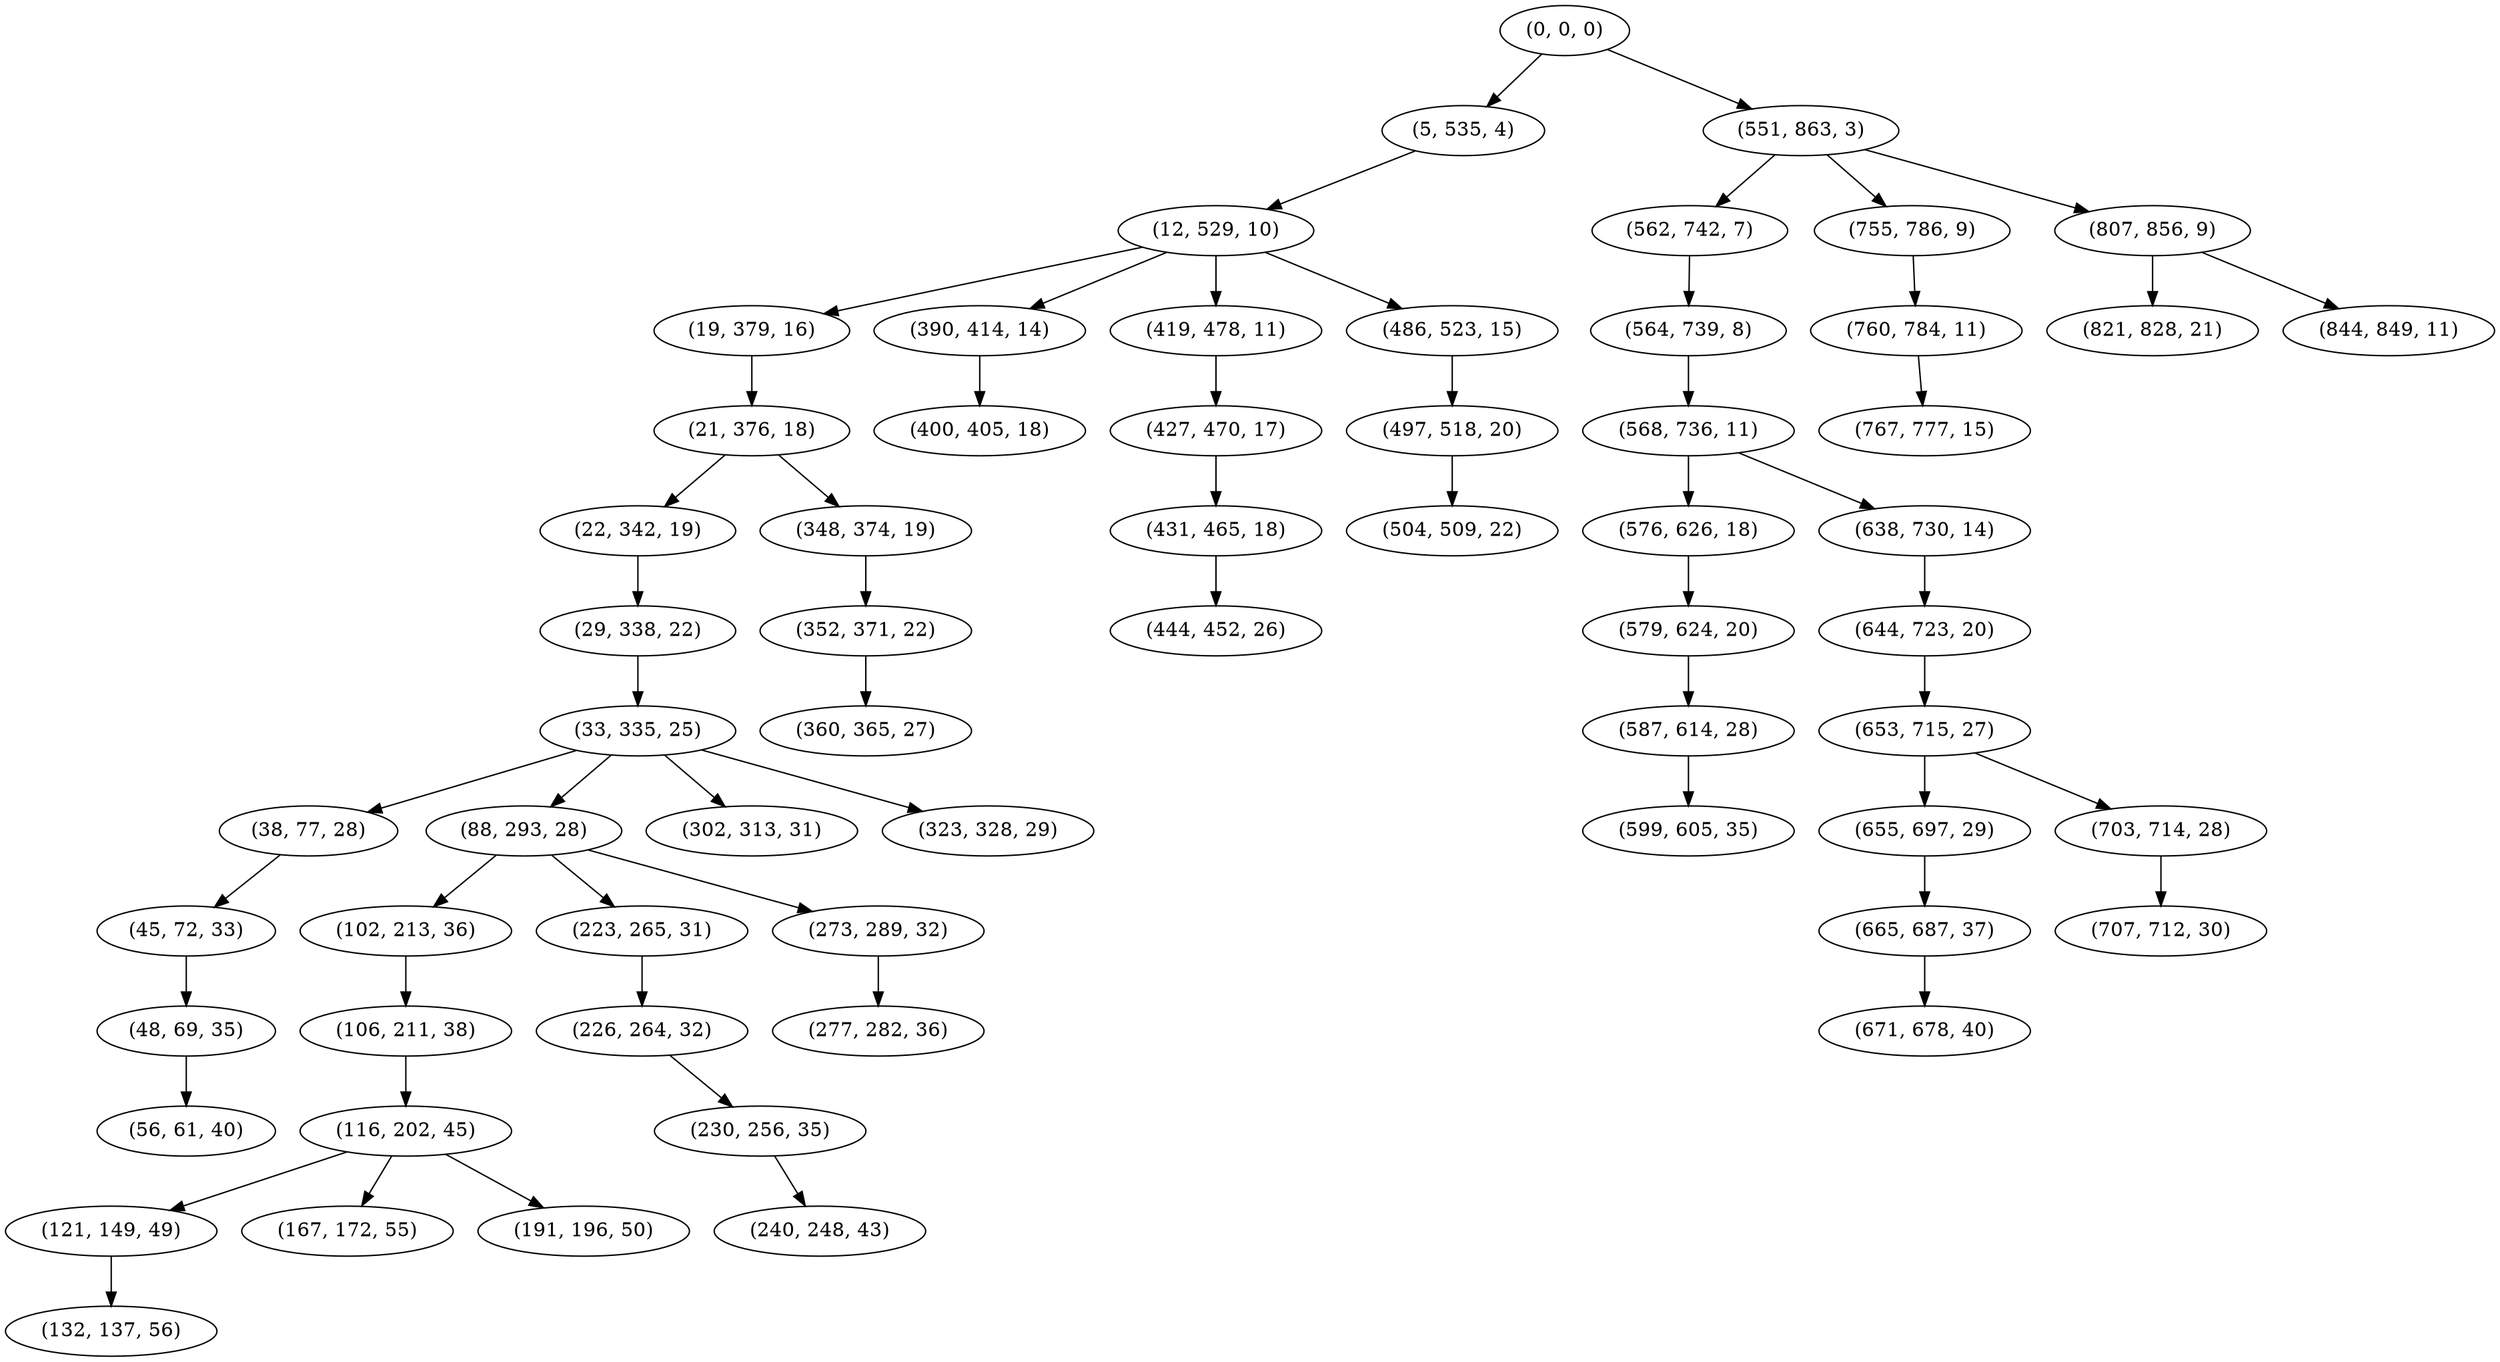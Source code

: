 digraph tree {
    "(0, 0, 0)";
    "(5, 535, 4)";
    "(12, 529, 10)";
    "(19, 379, 16)";
    "(21, 376, 18)";
    "(22, 342, 19)";
    "(29, 338, 22)";
    "(33, 335, 25)";
    "(38, 77, 28)";
    "(45, 72, 33)";
    "(48, 69, 35)";
    "(56, 61, 40)";
    "(88, 293, 28)";
    "(102, 213, 36)";
    "(106, 211, 38)";
    "(116, 202, 45)";
    "(121, 149, 49)";
    "(132, 137, 56)";
    "(167, 172, 55)";
    "(191, 196, 50)";
    "(223, 265, 31)";
    "(226, 264, 32)";
    "(230, 256, 35)";
    "(240, 248, 43)";
    "(273, 289, 32)";
    "(277, 282, 36)";
    "(302, 313, 31)";
    "(323, 328, 29)";
    "(348, 374, 19)";
    "(352, 371, 22)";
    "(360, 365, 27)";
    "(390, 414, 14)";
    "(400, 405, 18)";
    "(419, 478, 11)";
    "(427, 470, 17)";
    "(431, 465, 18)";
    "(444, 452, 26)";
    "(486, 523, 15)";
    "(497, 518, 20)";
    "(504, 509, 22)";
    "(551, 863, 3)";
    "(562, 742, 7)";
    "(564, 739, 8)";
    "(568, 736, 11)";
    "(576, 626, 18)";
    "(579, 624, 20)";
    "(587, 614, 28)";
    "(599, 605, 35)";
    "(638, 730, 14)";
    "(644, 723, 20)";
    "(653, 715, 27)";
    "(655, 697, 29)";
    "(665, 687, 37)";
    "(671, 678, 40)";
    "(703, 714, 28)";
    "(707, 712, 30)";
    "(755, 786, 9)";
    "(760, 784, 11)";
    "(767, 777, 15)";
    "(807, 856, 9)";
    "(821, 828, 21)";
    "(844, 849, 11)";
    "(0, 0, 0)" -> "(5, 535, 4)";
    "(0, 0, 0)" -> "(551, 863, 3)";
    "(5, 535, 4)" -> "(12, 529, 10)";
    "(12, 529, 10)" -> "(19, 379, 16)";
    "(12, 529, 10)" -> "(390, 414, 14)";
    "(12, 529, 10)" -> "(419, 478, 11)";
    "(12, 529, 10)" -> "(486, 523, 15)";
    "(19, 379, 16)" -> "(21, 376, 18)";
    "(21, 376, 18)" -> "(22, 342, 19)";
    "(21, 376, 18)" -> "(348, 374, 19)";
    "(22, 342, 19)" -> "(29, 338, 22)";
    "(29, 338, 22)" -> "(33, 335, 25)";
    "(33, 335, 25)" -> "(38, 77, 28)";
    "(33, 335, 25)" -> "(88, 293, 28)";
    "(33, 335, 25)" -> "(302, 313, 31)";
    "(33, 335, 25)" -> "(323, 328, 29)";
    "(38, 77, 28)" -> "(45, 72, 33)";
    "(45, 72, 33)" -> "(48, 69, 35)";
    "(48, 69, 35)" -> "(56, 61, 40)";
    "(88, 293, 28)" -> "(102, 213, 36)";
    "(88, 293, 28)" -> "(223, 265, 31)";
    "(88, 293, 28)" -> "(273, 289, 32)";
    "(102, 213, 36)" -> "(106, 211, 38)";
    "(106, 211, 38)" -> "(116, 202, 45)";
    "(116, 202, 45)" -> "(121, 149, 49)";
    "(116, 202, 45)" -> "(167, 172, 55)";
    "(116, 202, 45)" -> "(191, 196, 50)";
    "(121, 149, 49)" -> "(132, 137, 56)";
    "(223, 265, 31)" -> "(226, 264, 32)";
    "(226, 264, 32)" -> "(230, 256, 35)";
    "(230, 256, 35)" -> "(240, 248, 43)";
    "(273, 289, 32)" -> "(277, 282, 36)";
    "(348, 374, 19)" -> "(352, 371, 22)";
    "(352, 371, 22)" -> "(360, 365, 27)";
    "(390, 414, 14)" -> "(400, 405, 18)";
    "(419, 478, 11)" -> "(427, 470, 17)";
    "(427, 470, 17)" -> "(431, 465, 18)";
    "(431, 465, 18)" -> "(444, 452, 26)";
    "(486, 523, 15)" -> "(497, 518, 20)";
    "(497, 518, 20)" -> "(504, 509, 22)";
    "(551, 863, 3)" -> "(562, 742, 7)";
    "(551, 863, 3)" -> "(755, 786, 9)";
    "(551, 863, 3)" -> "(807, 856, 9)";
    "(562, 742, 7)" -> "(564, 739, 8)";
    "(564, 739, 8)" -> "(568, 736, 11)";
    "(568, 736, 11)" -> "(576, 626, 18)";
    "(568, 736, 11)" -> "(638, 730, 14)";
    "(576, 626, 18)" -> "(579, 624, 20)";
    "(579, 624, 20)" -> "(587, 614, 28)";
    "(587, 614, 28)" -> "(599, 605, 35)";
    "(638, 730, 14)" -> "(644, 723, 20)";
    "(644, 723, 20)" -> "(653, 715, 27)";
    "(653, 715, 27)" -> "(655, 697, 29)";
    "(653, 715, 27)" -> "(703, 714, 28)";
    "(655, 697, 29)" -> "(665, 687, 37)";
    "(665, 687, 37)" -> "(671, 678, 40)";
    "(703, 714, 28)" -> "(707, 712, 30)";
    "(755, 786, 9)" -> "(760, 784, 11)";
    "(760, 784, 11)" -> "(767, 777, 15)";
    "(807, 856, 9)" -> "(821, 828, 21)";
    "(807, 856, 9)" -> "(844, 849, 11)";
}

